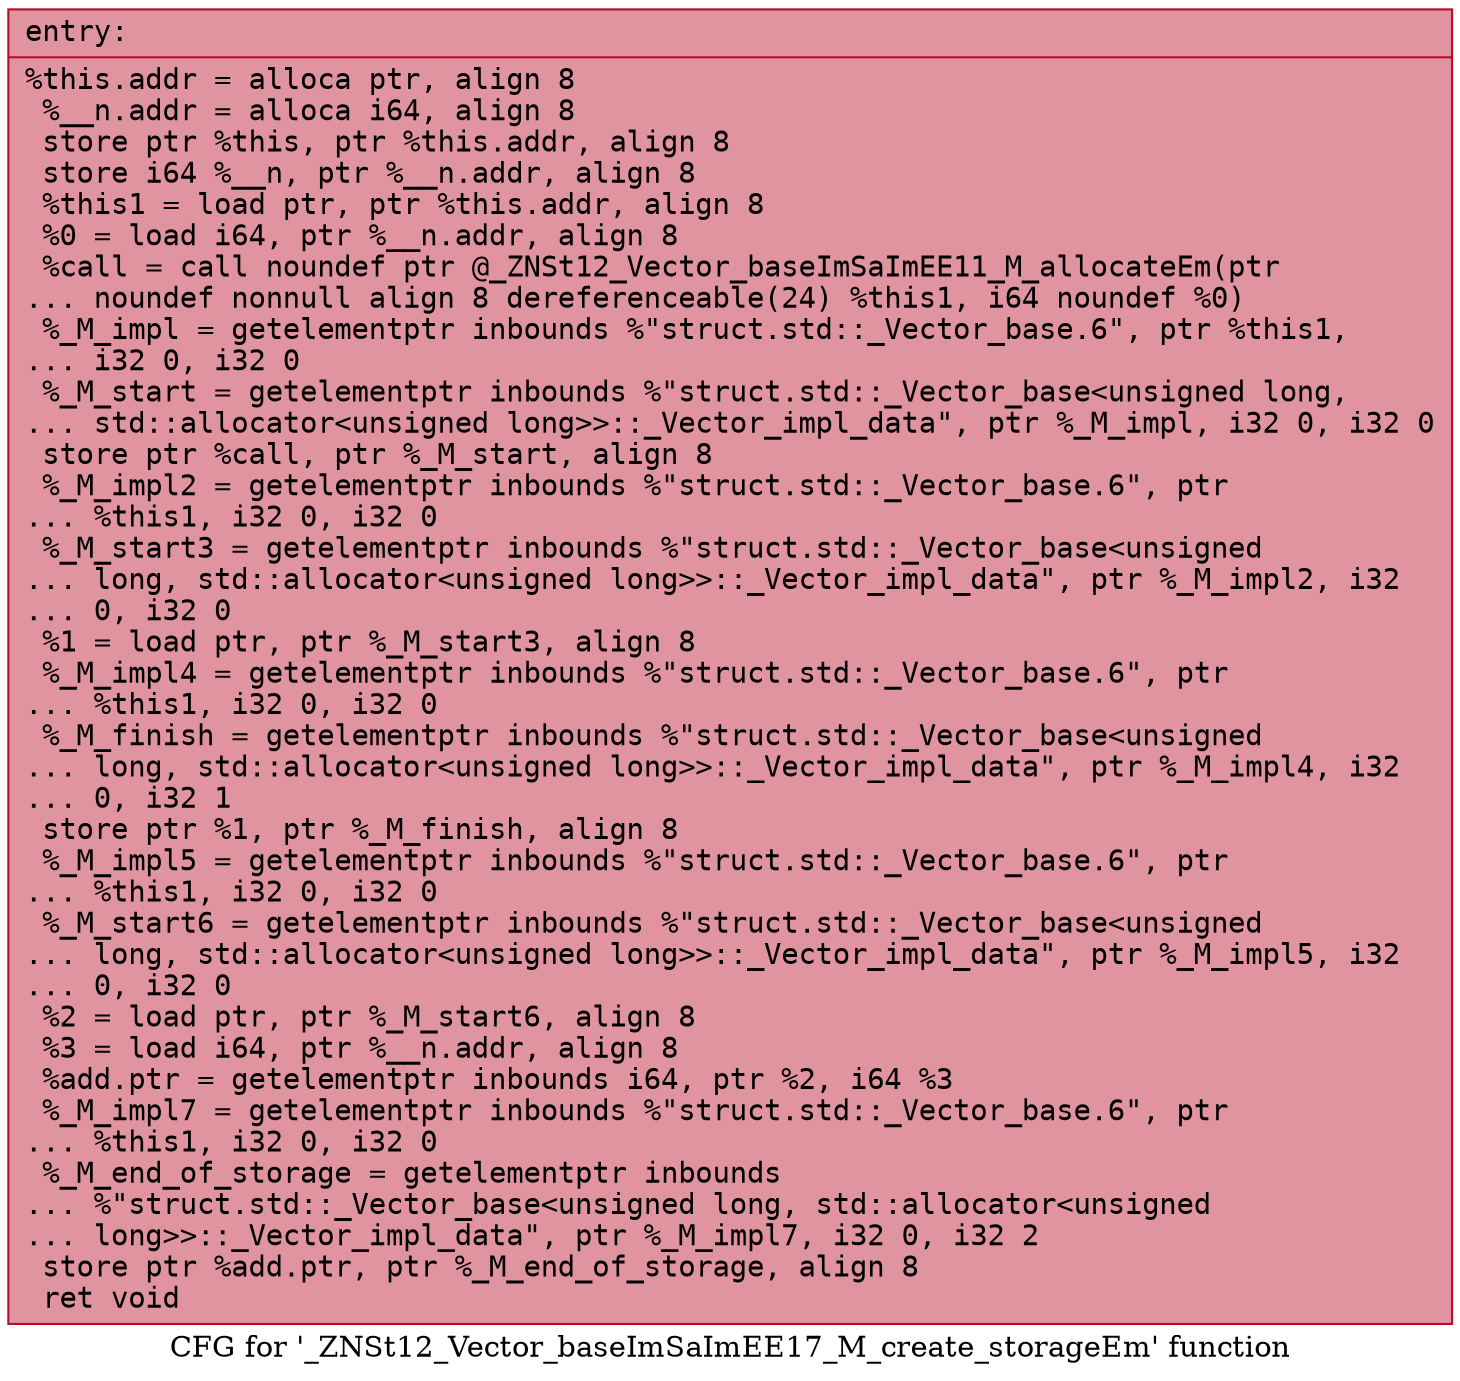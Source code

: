 digraph "CFG for '_ZNSt12_Vector_baseImSaImEE17_M_create_storageEm' function" {
	label="CFG for '_ZNSt12_Vector_baseImSaImEE17_M_create_storageEm' function";

	Node0x556c3c847090 [shape=record,color="#b70d28ff", style=filled, fillcolor="#b70d2870" fontname="Courier",label="{entry:\l|  %this.addr = alloca ptr, align 8\l  %__n.addr = alloca i64, align 8\l  store ptr %this, ptr %this.addr, align 8\l  store i64 %__n, ptr %__n.addr, align 8\l  %this1 = load ptr, ptr %this.addr, align 8\l  %0 = load i64, ptr %__n.addr, align 8\l  %call = call noundef ptr @_ZNSt12_Vector_baseImSaImEE11_M_allocateEm(ptr\l... noundef nonnull align 8 dereferenceable(24) %this1, i64 noundef %0)\l  %_M_impl = getelementptr inbounds %\"struct.std::_Vector_base.6\", ptr %this1,\l... i32 0, i32 0\l  %_M_start = getelementptr inbounds %\"struct.std::_Vector_base\<unsigned long,\l... std::allocator\<unsigned long\>\>::_Vector_impl_data\", ptr %_M_impl, i32 0, i32 0\l  store ptr %call, ptr %_M_start, align 8\l  %_M_impl2 = getelementptr inbounds %\"struct.std::_Vector_base.6\", ptr\l... %this1, i32 0, i32 0\l  %_M_start3 = getelementptr inbounds %\"struct.std::_Vector_base\<unsigned\l... long, std::allocator\<unsigned long\>\>::_Vector_impl_data\", ptr %_M_impl2, i32\l... 0, i32 0\l  %1 = load ptr, ptr %_M_start3, align 8\l  %_M_impl4 = getelementptr inbounds %\"struct.std::_Vector_base.6\", ptr\l... %this1, i32 0, i32 0\l  %_M_finish = getelementptr inbounds %\"struct.std::_Vector_base\<unsigned\l... long, std::allocator\<unsigned long\>\>::_Vector_impl_data\", ptr %_M_impl4, i32\l... 0, i32 1\l  store ptr %1, ptr %_M_finish, align 8\l  %_M_impl5 = getelementptr inbounds %\"struct.std::_Vector_base.6\", ptr\l... %this1, i32 0, i32 0\l  %_M_start6 = getelementptr inbounds %\"struct.std::_Vector_base\<unsigned\l... long, std::allocator\<unsigned long\>\>::_Vector_impl_data\", ptr %_M_impl5, i32\l... 0, i32 0\l  %2 = load ptr, ptr %_M_start6, align 8\l  %3 = load i64, ptr %__n.addr, align 8\l  %add.ptr = getelementptr inbounds i64, ptr %2, i64 %3\l  %_M_impl7 = getelementptr inbounds %\"struct.std::_Vector_base.6\", ptr\l... %this1, i32 0, i32 0\l  %_M_end_of_storage = getelementptr inbounds\l... %\"struct.std::_Vector_base\<unsigned long, std::allocator\<unsigned\l... long\>\>::_Vector_impl_data\", ptr %_M_impl7, i32 0, i32 2\l  store ptr %add.ptr, ptr %_M_end_of_storage, align 8\l  ret void\l}"];
}
